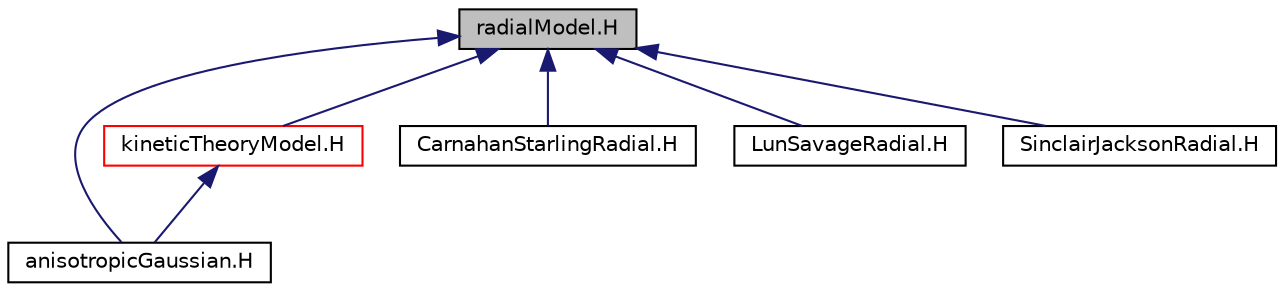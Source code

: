 digraph "radialModel.H"
{
  bgcolor="transparent";
  edge [fontname="Helvetica",fontsize="10",labelfontname="Helvetica",labelfontsize="10"];
  node [fontname="Helvetica",fontsize="10",shape=record];
  Node5 [label="radialModel.H",height=0.2,width=0.4,color="black", fillcolor="grey75", style="filled", fontcolor="black"];
  Node5 -> Node6 [dir="back",color="midnightblue",fontsize="10",style="solid",fontname="Helvetica"];
  Node6 [label="anisotropicGaussian.H",height=0.2,width=0.4,color="black",URL="$a01367.html"];
  Node5 -> Node7 [dir="back",color="midnightblue",fontsize="10",style="solid",fontname="Helvetica"];
  Node7 [label="kineticTheoryModel.H",height=0.2,width=0.4,color="red",URL="$a01403.html"];
  Node7 -> Node6 [dir="back",color="midnightblue",fontsize="10",style="solid",fontname="Helvetica"];
  Node5 -> Node11 [dir="back",color="midnightblue",fontsize="10",style="solid",fontname="Helvetica"];
  Node11 [label="CarnahanStarlingRadial.H",height=0.2,width=0.4,color="black",URL="$a01505.html"];
  Node5 -> Node12 [dir="back",color="midnightblue",fontsize="10",style="solid",fontname="Helvetica"];
  Node12 [label="LunSavageRadial.H",height=0.2,width=0.4,color="black",URL="$a01511.html"];
  Node5 -> Node13 [dir="back",color="midnightblue",fontsize="10",style="solid",fontname="Helvetica"];
  Node13 [label="SinclairJacksonRadial.H",height=0.2,width=0.4,color="black",URL="$a01526.html"];
}
